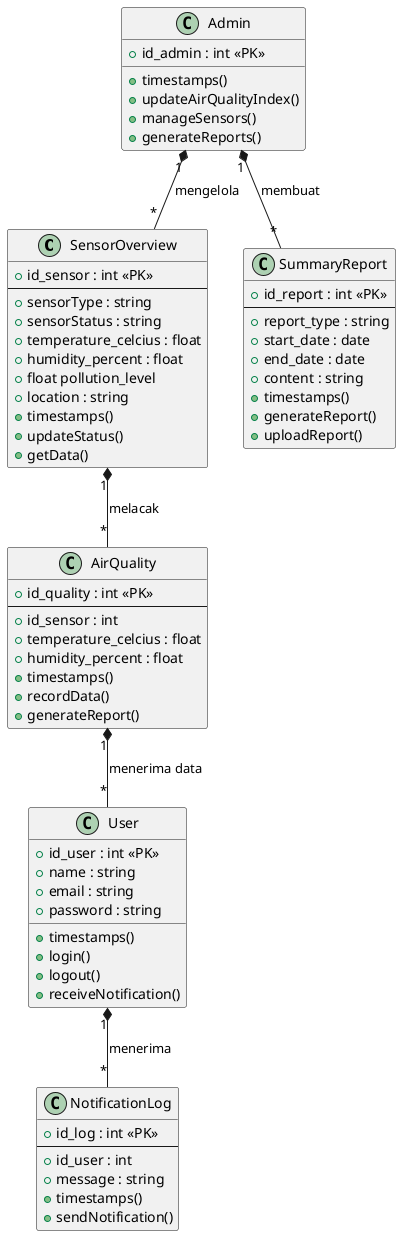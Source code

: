 @startuml puml
class SensorOverview {
    +id_sensor : int <<PK>>
    --
    +sensorType : string 
    +sensorStatus : string 
    +temperature_celcius : float
    +humidity_percent : float 
    +float pollution_level
    +location : string 
    +timestamps()
    +updateStatus()
    +getData()
}

class AirQuality {
    +id_quality : int <<PK>>
    --
    +id_sensor : int 
    +temperature_celcius : float
    +humidity_percent : float 
    +timestamps()
    +recordData()
    +generateReport()
}

class User {
    +id_user : int <<PK>>
    +name : string
    +email : string 
    +password : string 
    +timestamps()
    +login()
    +logout()
    +receiveNotification()
}

class Admin {
    +id_admin : int <<PK>>
    +timestamps()
    +updateAirQualityIndex()
    +manageSensors()
    +generateReports()
}

class NotificationLog {
    +id_log : int <<PK>>
    --
    +id_user : int 
    +message : string
    +timestamps()
    +sendNotification()
}

class SummaryReport {
    +id_report : int <<PK>>
    --
    +report_type : string 
    +start_date : date 
    +end_date : date 
    +content : string 
    +timestamps()
    +generateReport()
    +uploadReport()
}

SensorOverview "1" *-- "*" AirQuality : melacak
AirQuality "1" *-- "*" User : menerima data 
User "1" *-- "*" NotificationLog : menerima
Admin "1" *-- "*" SensorOverview : mengelola
Admin "1" *-- "*" SummaryReport : membuat

@enduml
